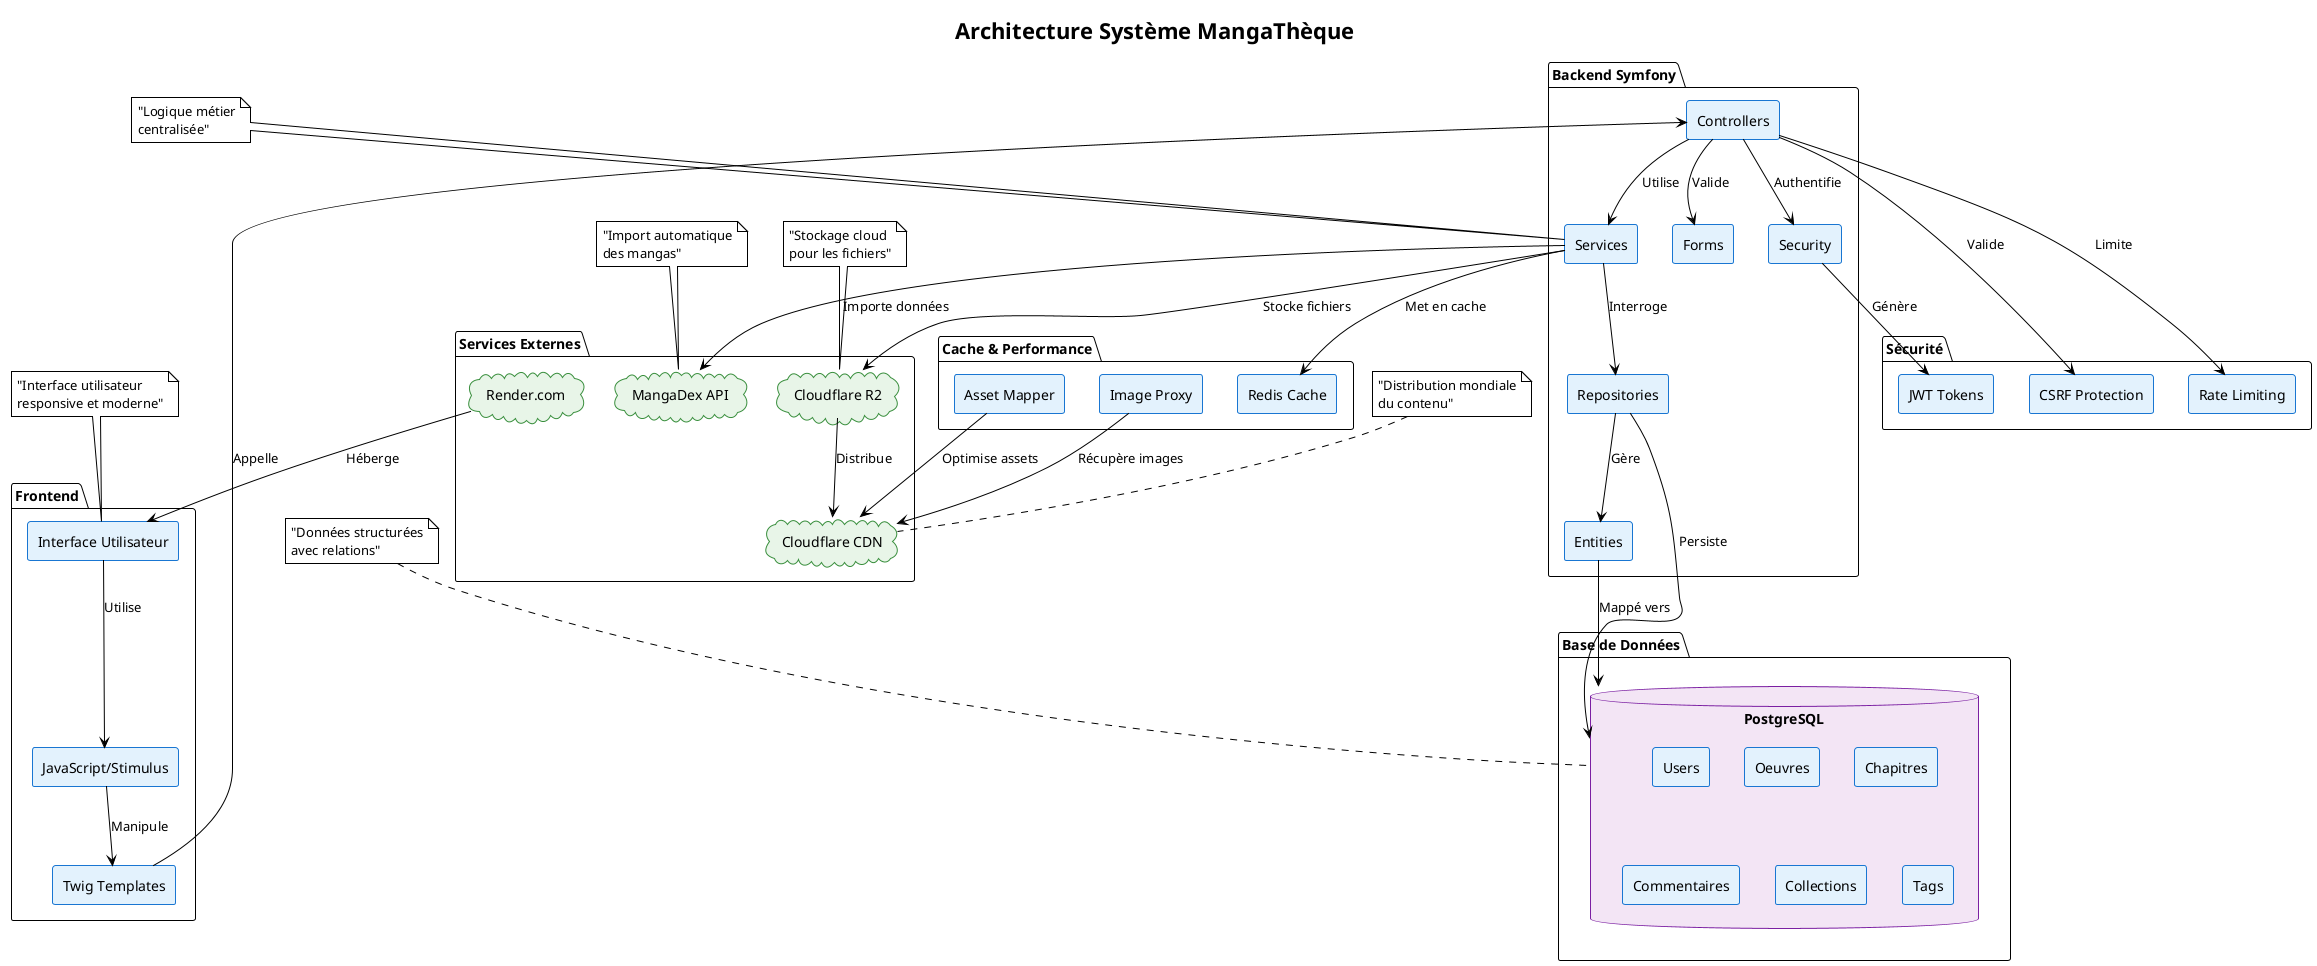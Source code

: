 @startuml Architecture Système MangaThèque

!theme plain
skinparam backgroundColor #FFFFFF
skinparam componentStyle rectangle
skinparam componentBackgroundColor #E3F2FD
skinparam componentBorderColor #1976D2
skinparam databaseBackgroundColor #F3E5F5
skinparam databaseBorderColor #7B1FA2
skinparam cloudBackgroundColor #E8F5E8
skinparam cloudBorderColor #388E3C

title Architecture Système MangaThèque

package "Frontend" {
    [Interface Utilisateur] as UI
    [JavaScript/Stimulus] as JS
    [Twig Templates] as TWIG
}

package "Backend Symfony" {
    [Controllers] as CTRL
    [Services] as SVC
    [Repositories] as REPO
    [Entities] as ENT
    [Forms] as FORM
    [Security] as SEC
}

package "Base de Données" {
    database "PostgreSQL" as DB {
        [Users] as USERS
        [Oeuvres] as OEUVRE
        [Chapitres] as CHAP
        [Commentaires] as COMM
        [Collections] as COLL
        [Tags] as TAGS
    }
}

package "Services Externes" {
    cloud "MangaDex API" as MDX
    cloud "Cloudflare R2" as R2
    cloud "Cloudflare CDN" as CDN
    cloud "Render.com" as RENDER
}

package "Cache & Performance" {
    [Redis Cache] as REDIS
    [Image Proxy] as PROXY
    [Asset Mapper] as ASSET
}

package "Sécurité" {
    [JWT Tokens] as JWT
    [CSRF Protection] as CSRF
    [Rate Limiting] as RATE
}

' Relations Frontend
UI --> JS : Utilise
JS --> TWIG : Manipule
TWIG --> CTRL : Appelle

' Relations Backend
CTRL --> SVC : Utilise
SVC --> REPO : Interroge
REPO --> ENT : Gère
CTRL --> FORM : Valide
CTRL --> SEC : Authentifie

' Relations Base de Données
REPO --> DB : Persiste
ENT --> DB : Mappé vers

' Relations Services Externes
SVC --> MDX : Importe données
SVC --> R2 : Stocke fichiers
R2 --> CDN : Distribue
RENDER --> UI : Héberge

' Relations Cache
SVC --> REDIS : Met en cache
PROXY --> CDN : Récupère images
ASSET --> CDN : Optimise assets

' Relations Sécurité
SEC --> JWT : Génère
CTRL --> CSRF : Valide
CTRL --> RATE : Limite

' Notes explicatives
note top of UI : "Interface utilisateur\nresponsive et moderne"
note top of SVC : "Logique métier\ncentralisée"
note top of DB : "Données structurées\navec relations"
note top of MDX : "Import automatique\ndes mangas"
note top of R2 : "Stockage cloud\npour les fichiers"
note top of CDN : "Distribution mondiale\ndu contenu"

@enduml 